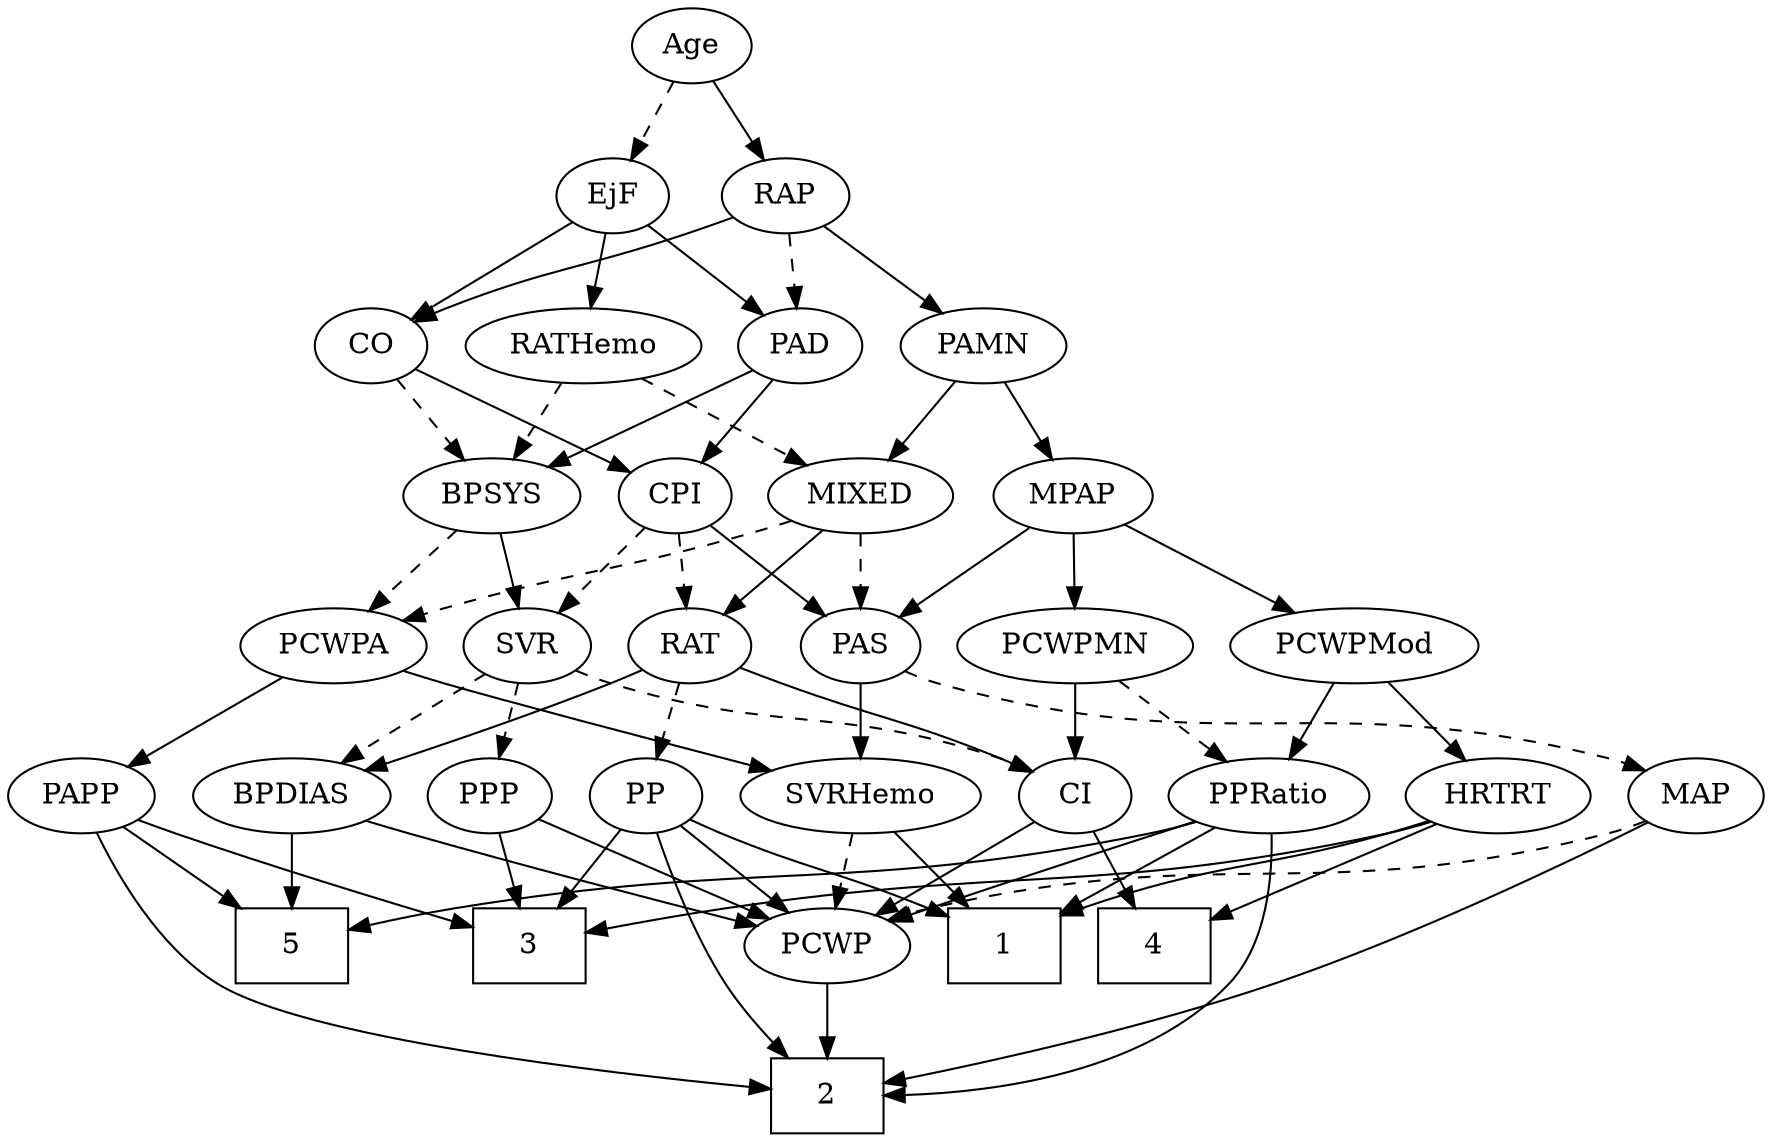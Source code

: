 strict digraph {
	graph [bb="0,0,773.39,540"];
	node [label="\N"];
	1	[height=0.5,
		pos="342.55,90",
		shape=box,
		width=0.75];
	2	[height=0.5,
		pos="422.55,18",
		shape=box,
		width=0.75];
	3	[height=0.5,
		pos="553.55,90",
		shape=box,
		width=0.75];
	4	[height=0.5,
		pos="270.55,90",
		shape=box,
		width=0.75];
	5	[height=0.5,
		pos="649.55,90",
		shape=box,
		width=0.75];
	Age	[height=0.5,
		pos="434.55,522",
		width=0.75];
	EjF	[height=0.5,
		pos="471.55,450",
		width=0.75];
	Age -> EjF	[pos="e,463.01,467.15 443.13,504.76 447.61,496.28 453.2,485.71 458.23,476.2",
		style=dashed];
	RAP	[height=0.5,
		pos="398.55,450",
		width=0.77632];
	Age -> RAP	[pos="e,407.1,467.63 426.2,504.76 421.9,496.4 416.56,486.02 411.72,476.61",
		style=solid];
	PAD	[height=0.5,
		pos="472.55,378",
		width=0.79437];
	EjF -> PAD	[pos="e,472.3,396.1 471.79,431.7 471.9,423.98 472.04,414.71 472.16,406.11",
		style=solid];
	CO	[height=0.5,
		pos="398.55,378",
		width=0.75];
	EjF -> CO	[pos="e,413.3,393.14 456.77,434.83 446.39,424.87 432.3,411.37 420.59,400.14",
		style=solid];
	RATHemo	[height=0.5,
		pos="568.55,378",
		width=1.3721];
	EjF -> RATHemo	[pos="e,547.14,394.45 489.34,436.16 503.22,426.14 522.8,412.02 539.02,400.31",
		style=solid];
	RAP -> PAD	[pos="e,457.23,393.49 413.88,434.5 424.3,424.64 438.26,411.44 449.94,400.38",
		style=dashed];
	RAP -> CO	[pos="e,398.55,396.1 398.55,431.7 398.55,423.98 398.55,414.71 398.55,406.11",
		style=solid];
	PAMN	[height=0.5,
		pos="317.55,378",
		width=1.011];
	RAP -> PAMN	[pos="e,334.92,394.01 382.54,435.17 371.17,425.34 355.66,411.93 342.64,400.69",
		style=solid];
	MIXED	[height=0.5,
		pos="480.55,306",
		width=1.1193];
	PAS	[height=0.5,
		pos="395.55,234",
		width=0.75];
	MIXED -> PAS	[pos="e,411.94,248.5 462.1,289.81 449.73,279.62 433.3,266.09 419.86,255.02",
		style=dashed];
	RAT	[height=0.5,
		pos="474.55,234",
		width=0.75827];
	MIXED -> RAT	[pos="e,476.01,252.1 479.06,287.7 478.4,279.98 477.61,270.71 476.87,262.11",
		style=solid];
	PCWPA	[height=0.5,
		pos="635.55,234",
		width=1.1555];
	MIXED -> PCWPA	[pos="e,607.68,247.58 507.9,292.65 533.01,281.31 570.43,264.41 598.27,251.83",
		style=dashed];
	MPAP	[height=0.5,
		pos="312.55,306",
		width=0.97491];
	MPAP -> PAS	[pos="e,379.38,248.64 330.15,290.15 342.21,279.98 358.35,266.37 371.58,255.21",
		style=solid];
	PCWPMod	[height=0.5,
		pos="180.55,234",
		width=1.4443];
	MPAP -> PCWPMod	[pos="e,208.05,249.59 288.95,292.49 269,281.91 240.1,266.58 217.16,254.41",
		style=solid];
	PCWPMN	[height=0.5,
		pos="300.55,234",
		width=1.3902];
	MPAP -> PCWPMN	[pos="e,303.51,252.28 309.64,288.05 308.32,280.35 306.72,271.03 305.24,262.36",
		style=solid];
	BPSYS	[height=0.5,
		pos="576.55,306",
		width=1.0471];
	SVR	[height=0.5,
		pos="547.55,234",
		width=0.77632];
	BPSYS -> SVR	[pos="e,554.5,251.79 569.53,288.05 566.18,279.97 562.1,270.12 558.36,261.11",
		style=solid];
	BPSYS -> PCWPA	[pos="e,621.8,251.31 589.94,289.12 597.37,280.29 606.78,269.13 615.12,259.24",
		style=dashed];
	PAD -> BPSYS	[pos="e,555.45,321.2 491.62,364.16 507.14,353.71 529.31,338.79 547.11,326.81",
		style=solid];
	CPI	[height=0.5,
		pos="395.55,306",
		width=0.75];
	PAD -> CPI	[pos="e,410.84,320.91 456.97,362.83 445.93,352.81 430.96,339.19 418.55,327.92",
		style=solid];
	CO -> BPSYS	[pos="e,547.45,317.53 419.73,366.63 424.57,364.37 429.71,362.04 434.55,360 453.61,351.96 502.81,333.81 537.95,320.99",
		style=dashed];
	CO -> CPI	[pos="e,396.28,324.1 397.81,359.7 397.48,351.98 397.08,342.71 396.71,334.11",
		style=solid];
	SVRHemo	[height=0.5,
		pos="395.55,162",
		width=1.3902];
	PAS -> SVRHemo	[pos="e,395.55,180.1 395.55,215.7 395.55,207.98 395.55,198.71 395.55,190.11",
		style=solid];
	MAP	[height=0.5,
		pos="30.547,162",
		width=0.84854];
	PAS -> MAP	[pos="e,53.246,174.2 375.05,221.95 370.09,219.67 364.73,217.5 359.55,216 234.81,179.82 194.81,214.3 69.547,180 67.263,179.37 64.939,178.64 \
62.622,177.83",
		style=dashed];
	PAMN -> MIXED	[pos="e,452.37,319.1 344.1,365.6 370.96,354.06 412.73,336.12 442.98,323.13",
		style=solid];
	PAMN -> MPAP	[pos="e,313.77,324.1 316.31,359.7 315.76,351.98 315.1,342.71 314.48,334.11",
		style=solid];
	RATHemo -> MIXED	[pos="e,499.42,322.01 549.02,361.46 536.77,351.72 520.82,339.04 507.4,328.36",
		style=dashed];
	RATHemo -> BPSYS	[pos="e,574.59,324.1 570.52,359.7 571.41,351.98 572.47,342.71 573.45,334.11",
		style=dashed];
	CPI -> PAS	[pos="e,395.55,252.1 395.55,287.7 395.55,279.98 395.55,270.71 395.55,262.11",
		style=solid];
	CPI -> RAT	[pos="e,458.97,248.8 411.16,291.17 422.62,281.01 438.4,267.03 451.34,255.56",
		style=dashed];
	CPI -> SVR	[pos="e,525.25,245.26 416.85,294.88 421.67,292.61 426.78,290.21 431.55,288 466.55,271.76 475.46,268.05 510.55,252 512.33,251.18 514.16,\
250.34 516.01,249.5",
		style=dashed];
	BPDIAS	[height=0.5,
		pos="649.55,162",
		width=1.1735];
	RAT -> BPDIAS	[pos="e,618.08,174.21 496.13,222.48 500.85,220.27 505.84,218 510.55,216 543.17,202.1 580.79,187.86 608.66,177.65",
		style=solid];
	PP	[height=0.5,
		pos="490.55,162",
		width=0.75];
	RAT -> PP	[pos="e,486.6,180.28 478.42,216.05 480.2,208.26 482.36,198.82 484.36,190.08",
		style=dashed];
	CI	[height=0.5,
		pos="300.55,162",
		width=0.75];
	RAT -> CI	[pos="e,321.74,173.35 451.81,223.94 445.27,221.36 438.14,218.55 431.55,216 389.44,199.7 378.11,197.65 336.55,180 334.73,179.23 332.88,\
178.42 331.01,177.59",
		style=solid];
	SVR -> BPDIAS	[pos="e,628.13,177.7 566.26,220.16 581.14,209.94 602.27,195.44 619.52,183.61",
		style=dashed];
	PPP	[height=0.5,
		pos="562.55,162",
		width=0.75];
	SVR -> PPP	[pos="e,558.85,180.28 551.18,216.05 552.85,208.26 554.87,198.82 556.74,190.08",
		style=dashed];
	SVR -> CI	[pos="e,321.14,173.75 525.96,222.09 520.99,219.86 515.65,217.68 510.55,216 435.52,191.36 411.44,205.04 336.55,180 334.63,179.36 332.68,\
178.64 330.73,177.88",
		style=dashed];
	PPRatio	[height=0.5,
		pos="215.55,162",
		width=1.1013];
	PCWPMod -> PPRatio	[pos="e,207.15,179.79 189.02,216.05 193.1,207.89 198.09,197.91 202.64,188.82",
		style=solid];
	HRTRT	[height=0.5,
		pos="118.55,162",
		width=1.1013];
	PCWPMod -> HRTRT	[pos="e,132.71,178.99 165.85,216.41 157.94,207.48 148.05,196.31 139.36,186.5",
		style=solid];
	PCWPA -> SVRHemo	[pos="e,433.3,173.94 604.07,222.23 597.63,220.1 590.89,217.93 584.55,216 527.2,198.51 512.24,196.3 454.55,180 450.79,178.94 446.9,177.83 \
442.99,176.72",
		style=solid];
	PAPP	[height=0.5,
		pos="741.55,162",
		width=0.88464];
	PCWPA -> PAPP	[pos="e,721.4,176.3 657.51,218.5 673.52,207.92 695.36,193.5 712.76,182.01",
		style=solid];
	PCWPMN -> PPRatio	[pos="e,233.88,178.1 281.26,217.12 269.61,207.52 254.6,195.16 241.86,184.67",
		style=dashed];
	PCWPMN -> CI	[pos="e,300.55,180.1 300.55,215.7 300.55,207.98 300.55,198.71 300.55,190.11",
		style=solid];
	SVRHemo -> 1	[pos="e,355.76,108.45 382.99,144.41 376.71,136.12 368.96,125.89 361.94,116.62",
		style=solid];
	PCWP	[height=0.5,
		pos="422.55,90",
		width=0.97491];
	SVRHemo -> PCWP	[pos="e,416.07,107.79 402.08,144.05 405.17,136.06 408.92,126.33 412.36,117.4",
		style=dashed];
	BPDIAS -> 5	[pos="e,649.55,108.1 649.55,143.7 649.55,135.98 649.55,126.71 649.55,118.11",
		style=solid];
	BPDIAS -> PCWP	[pos="e,452.21,99.645 617.49,150.16 611.22,148.08 604.69,145.95 598.55,144 551.9,129.2 497.98,113.12 462.24,102.59",
		style=solid];
	MAP -> 2	[pos="e,395.43,24.092 51.744,149 85.363,130.37 153.38,94.328 214.55,72 272.92,50.692 343.5,34.656 385.62,26.064",
		style=solid];
	MAP -> PCWP	[pos="e,396.37,102.35 53.238,149.77 58.489,147.55 64.128,145.46 69.547,144 203.04,107.98 244.33,141.18 378.55,108 381.21,107.34 383.94,\
106.56 386.65,105.71",
		style=dashed];
	PP -> 1	[pos="e,369.62,103.81 469.03,150.82 445.4,139.65 407.07,121.52 378.79,108.14",
		style=solid];
	PP -> 2	[pos="e,440.14,36.24 488.16,143.81 485.08,125.27 478.62,95.302 466.55,72 461.38,62.023 454.07,52.229 446.9,43.828",
		style=solid];
	PP -> 3	[pos="e,538.21,108.04 503.91,146.15 511.91,137.26 522.28,125.74 531.47,115.53",
		style=solid];
	PP -> PCWP	[pos="e,437.56,106.46 476.46,146.5 467.32,137.09 455.21,124.63 444.79,113.9",
		style=solid];
	PPP -> 3	[pos="e,555.77,108.28 560.37,144.05 559.38,136.35 558.18,127.03 557.07,118.36",
		style=solid];
	PPP -> PCWP	[pos="e,446.95,103.2 541.59,150.52 518.93,139.19 482.51,120.98 455.91,107.68",
		style=solid];
	PPRatio -> 1	[pos="e,315.37,105.98 239.73,147.67 258.63,137.26 285.17,122.62 306.56,110.84",
		style=solid];
	PPRatio -> 2	[pos="e,395.42,18.433 214.31,143.9 213.85,124.03 216.28,91.479 234.55,72 273.57,30.379 342.5,20.573 385.17,18.741",
		style=solid];
	PPRatio -> 5	[pos="e,622.3,99.752 244.78,149.67 251.21,147.51 258.05,145.47 264.55,144 406.3,111.98 446.92,135.9 589.55,108 597.08,106.53 605.05,104.56 \
612.63,102.5",
		style=solid];
	PPRatio -> PCWP	[pos="e,395.65,101.7 245.82,150.35 252.01,148.21 258.48,146.01 264.55,144 314.98,127.29 328.41,125.58 378.55,108 381.07,107.12 383.66,\
106.18 386.27,105.22",
		style=solid];
	PCWP -> 2	[pos="e,422.55,36.104 422.55,71.697 422.55,63.983 422.55,54.712 422.55,46.112",
		style=solid];
	CI -> 4	[pos="e,278.02,108.45 293.44,144.41 290.03,136.45 285.86,126.72 282.01,117.76",
		style=solid];
	CI -> PCWP	[pos="e,399.78,104.07 320.42,149.6 339.53,138.63 368.72,121.89 391,109.1",
		style=solid];
	PAPP -> 2	[pos="e,449.74,21.749 735.62,143.94 727.6,123.48 711.24,89.73 685.55,72 649.32,47.004 523.26,30.03 459.74,22.856",
		style=solid];
	PAPP -> 3	[pos="e,580.78,100.39 716.91,150.56 711.53,148.35 705.86,146.06 700.55,144 663.27,129.56 620.21,114.19 590.37,103.74",
		style=solid];
	PAPP -> 5	[pos="e,671.92,108.02 723.37,147.17 711.03,137.78 694.4,125.13 680.05,114.21",
		style=solid];
	HRTRT -> 1	[pos="e,315.26,104.54 148.37,149.98 154.36,147.89 160.63,145.81 166.55,144 225,126.17 244.25,129.43 305.48,108.04",
		style=solid];
	HRTRT -> 3	[pos="e,526.21,96.877 147.43,149.61 153.66,147.48 160.26,145.47 166.55,144 297.3,113.4 333.89,128.89 466.55,108 482.85,105.43 500.76,102.03 \
516.08,98.948",
		style=solid];
	HRTRT -> 4	[pos="e,243.48,103.47 145.37,148.65 170.07,137.27 206.92,120.3 234.25,107.72",
		style=solid];
}
